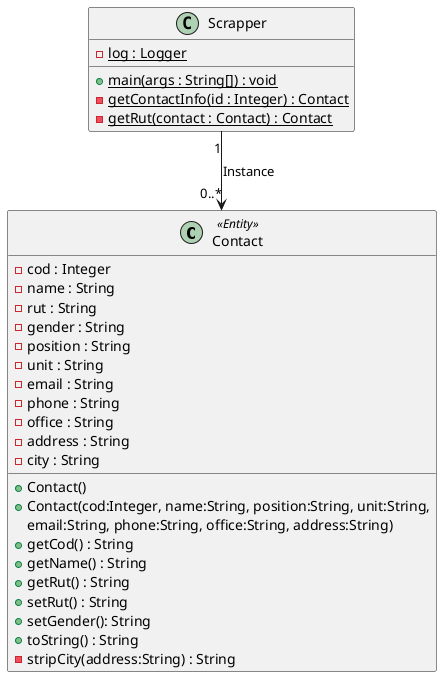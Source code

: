 @startuml diagram

class Contact <<Entity>> {
 - cod : Integer
 - name : String
 - rut : String
 - gender : String
 - position : String
 - unit : String
 - email : String
 - phone : String
 - office : String
 - address : String
 - city : String
 + Contact()
 + Contact(cod:Integer, name:String, position:String, unit:String,
  email:String, phone:String, office:String, address:String)
 + getCod() : String
 + getName() : String
 + getRut() : String
 + setRut() : String
 + setGender(): String
 + toString() : String
 - stripCity(address:String) : String

}

class Scrapper {
 - {static} log : Logger
 + {static} main(args : String[]) : void
 - {static} getContactInfo(id : Integer) : Contact
 - {static} getRut(contact : Contact) : Contact
}

Scrapper "1" --> "0..*" Contact: Instance

@enduml
